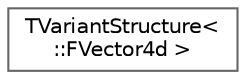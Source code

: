 digraph "Graphical Class Hierarchy"
{
 // INTERACTIVE_SVG=YES
 // LATEX_PDF_SIZE
  bgcolor="transparent";
  edge [fontname=Helvetica,fontsize=10,labelfontname=Helvetica,labelfontsize=10];
  node [fontname=Helvetica,fontsize=10,shape=box,height=0.2,width=0.4];
  rankdir="LR";
  Node0 [id="Node000000",label="TVariantStructure\<\l::FVector4d \>",height=0.2,width=0.4,color="grey40", fillcolor="white", style="filled",URL="$d6/d90/structTVariantStructure_3_1_1FVector4d_01_4.html",tooltip=" "];
}
